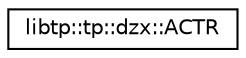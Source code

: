 digraph "Graphical Class Hierarchy"
{
 // LATEX_PDF_SIZE
  edge [fontname="Helvetica",fontsize="10",labelfontname="Helvetica",labelfontsize="10"];
  node [fontname="Helvetica",fontsize="10",shape=record];
  rankdir="LR";
  Node0 [label="libtp::tp::dzx::ACTR",height=0.2,width=0.4,color="black", fillcolor="white", style="filled",URL="$da/d84/structlibtp_1_1tp_1_1dzx_1_1ACTR.html",tooltip="Base class for most/all? Actors."];
}
